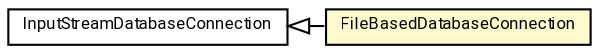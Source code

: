 #!/usr/local/bin/dot
#
# Class diagram 
# Generated by UMLGraph version R5_7_2-60-g0e99a6 (http://www.spinellis.gr/umlgraph/)
#

digraph G {
	graph [fontnames="svg"]
	edge [fontname="Roboto",fontsize=7,labelfontname="Roboto",labelfontsize=7,color="black"];
	node [fontname="Roboto",fontcolor="black",fontsize=8,shape=plaintext,margin=0,width=0,height=0];
	nodesep=0.15;
	ranksep=0.25;
	rankdir=LR;
	// de.lmu.ifi.dbs.elki.datasource.InputStreamDatabaseConnection
	c4340814 [label=<<table title="de.lmu.ifi.dbs.elki.datasource.InputStreamDatabaseConnection" border="0" cellborder="1" cellspacing="0" cellpadding="2" href="InputStreamDatabaseConnection.html" target="_parent">
		<tr><td><table border="0" cellspacing="0" cellpadding="1">
		<tr><td align="center" balign="center"> <font face="Roboto">InputStreamDatabaseConnection</font> </td></tr>
		</table></td></tr>
		</table>>, URL="InputStreamDatabaseConnection.html"];
	// de.lmu.ifi.dbs.elki.datasource.FileBasedDatabaseConnection
	c4340816 [label=<<table title="de.lmu.ifi.dbs.elki.datasource.FileBasedDatabaseConnection" border="0" cellborder="1" cellspacing="0" cellpadding="2" bgcolor="lemonChiffon" href="FileBasedDatabaseConnection.html" target="_parent">
		<tr><td><table border="0" cellspacing="0" cellpadding="1">
		<tr><td align="center" balign="center"> <font face="Roboto">FileBasedDatabaseConnection</font> </td></tr>
		</table></td></tr>
		</table>>, URL="FileBasedDatabaseConnection.html"];
	// de.lmu.ifi.dbs.elki.datasource.FileBasedDatabaseConnection extends de.lmu.ifi.dbs.elki.datasource.InputStreamDatabaseConnection
	c4340814 -> c4340816 [arrowtail=empty,dir=back,weight=10];
}

